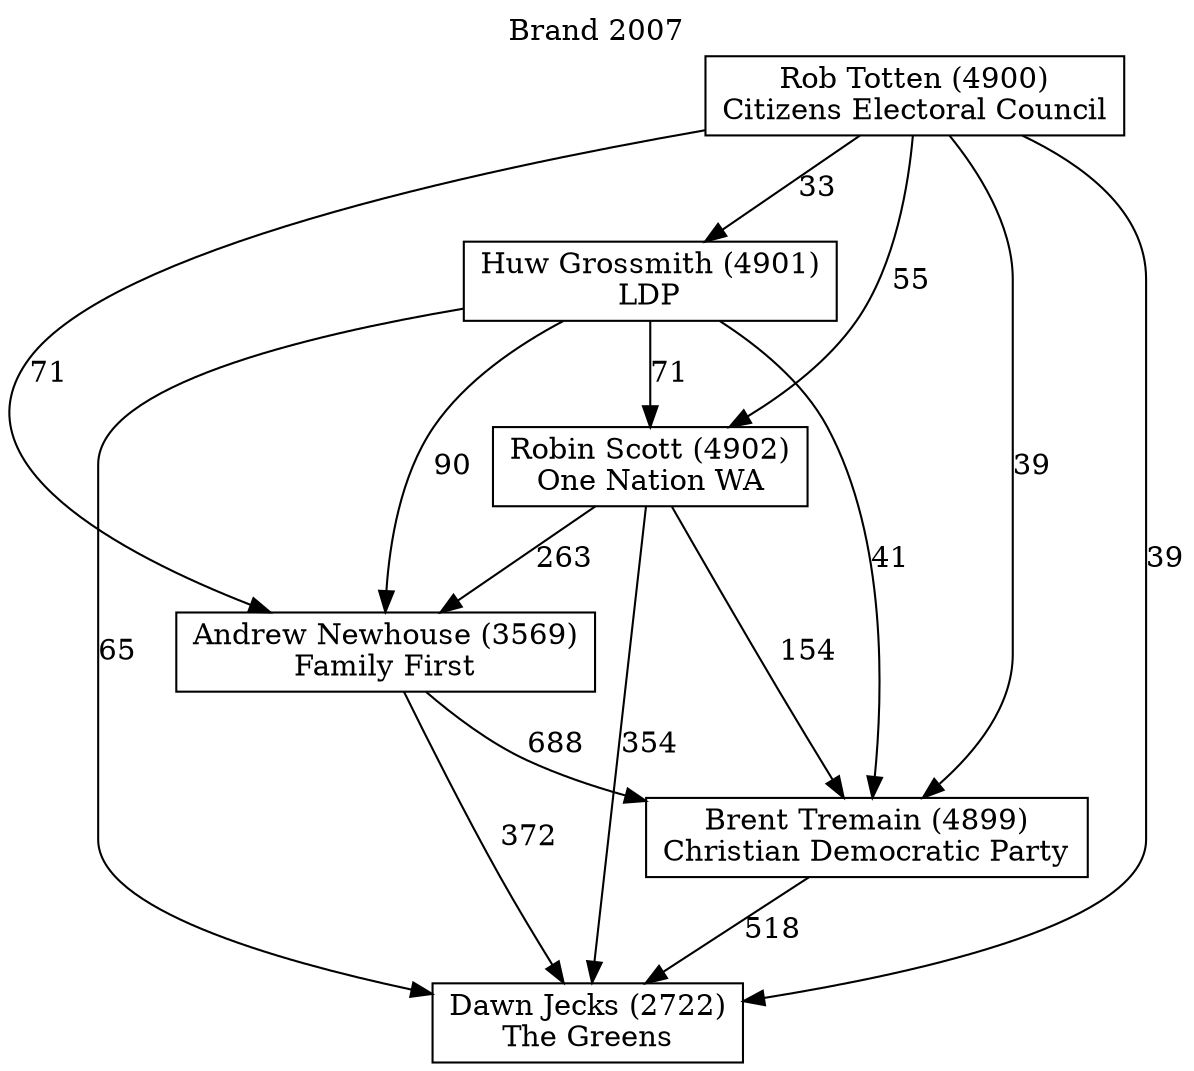 // House preference flow
digraph "Dawn Jecks (2722)_Brand_2007" {
	graph [label="Brand 2007" labelloc=t mclimit=10]
	node [shape=box]
	"Andrew Newhouse (3569)" [label="Andrew Newhouse (3569)
Family First"]
	"Brent Tremain (4899)" [label="Brent Tremain (4899)
Christian Democratic Party"]
	"Dawn Jecks (2722)" [label="Dawn Jecks (2722)
The Greens"]
	"Huw Grossmith (4901)" [label="Huw Grossmith (4901)
LDP"]
	"Rob Totten (4900)" [label="Rob Totten (4900)
Citizens Electoral Council"]
	"Robin Scott (4902)" [label="Robin Scott (4902)
One Nation WA"]
	"Andrew Newhouse (3569)" -> "Brent Tremain (4899)" [label=688]
	"Andrew Newhouse (3569)" -> "Dawn Jecks (2722)" [label=372]
	"Brent Tremain (4899)" -> "Dawn Jecks (2722)" [label=518]
	"Huw Grossmith (4901)" -> "Andrew Newhouse (3569)" [label=90]
	"Huw Grossmith (4901)" -> "Brent Tremain (4899)" [label=41]
	"Huw Grossmith (4901)" -> "Dawn Jecks (2722)" [label=65]
	"Huw Grossmith (4901)" -> "Robin Scott (4902)" [label=71]
	"Rob Totten (4900)" -> "Andrew Newhouse (3569)" [label=71]
	"Rob Totten (4900)" -> "Brent Tremain (4899)" [label=39]
	"Rob Totten (4900)" -> "Dawn Jecks (2722)" [label=39]
	"Rob Totten (4900)" -> "Huw Grossmith (4901)" [label=33]
	"Rob Totten (4900)" -> "Robin Scott (4902)" [label=55]
	"Robin Scott (4902)" -> "Andrew Newhouse (3569)" [label=263]
	"Robin Scott (4902)" -> "Brent Tremain (4899)" [label=154]
	"Robin Scott (4902)" -> "Dawn Jecks (2722)" [label=354]
}

